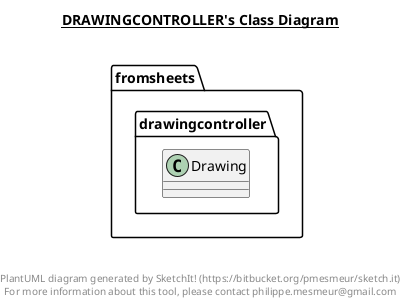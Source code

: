 @startuml

title __DRAWINGCONTROLLER's Class Diagram__\n

  namespace fromsheets.drawingcontroller {
    class fromsheets.drawingcontroller.Drawing {
    }
  }
  



right footer


PlantUML diagram generated by SketchIt! (https://bitbucket.org/pmesmeur/sketch.it)
For more information about this tool, please contact philippe.mesmeur@gmail.com
endfooter

@enduml
